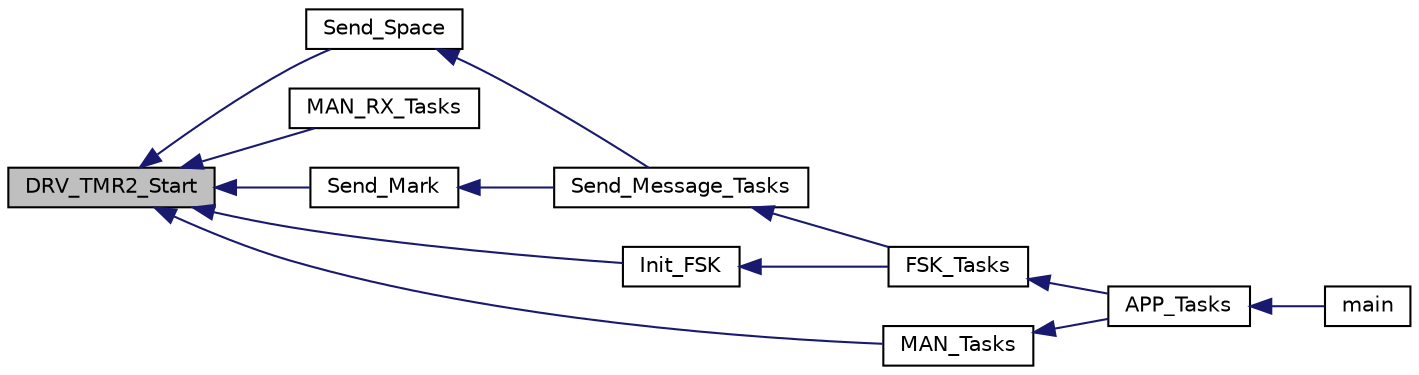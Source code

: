 digraph "DRV_TMR2_Start"
{
  edge [fontname="Helvetica",fontsize="10",labelfontname="Helvetica",labelfontsize="10"];
  node [fontname="Helvetica",fontsize="10",shape=record];
  rankdir="LR";
  Node397 [label="DRV_TMR2_Start",height=0.2,width=0.4,color="black", fillcolor="grey75", style="filled", fontcolor="black"];
  Node397 -> Node398 [dir="back",color="midnightblue",fontsize="10",style="solid",fontname="Helvetica"];
  Node398 [label="Init_FSK",height=0.2,width=0.4,color="black", fillcolor="white", style="filled",URL="$fsk_8c.html#abf81b4f4803cca658397c138bc6fe2d0"];
  Node398 -> Node399 [dir="back",color="midnightblue",fontsize="10",style="solid",fontname="Helvetica"];
  Node399 [label="FSK_Tasks",height=0.2,width=0.4,color="black", fillcolor="white", style="filled",URL="$inszt__timers_8c.html#a86e42784b2bc0d852d28898161103760"];
  Node399 -> Node400 [dir="back",color="midnightblue",fontsize="10",style="solid",fontname="Helvetica"];
  Node400 [label="APP_Tasks",height=0.2,width=0.4,color="black", fillcolor="white", style="filled",URL="$inszt__wl__sps_8c.html#a859aee46b660cfee47cfd45ce08f6862"];
  Node400 -> Node401 [dir="back",color="midnightblue",fontsize="10",style="solid",fontname="Helvetica"];
  Node401 [label="main",height=0.2,width=0.4,color="black", fillcolor="white", style="filled",URL="$main_8c.html#a840291bc02cba5474a4cb46a9b9566fe"];
  Node397 -> Node402 [dir="back",color="midnightblue",fontsize="10",style="solid",fontname="Helvetica"];
  Node402 [label="MAN_RX_Tasks",height=0.2,width=0.4,color="black", fillcolor="white", style="filled",URL="$man_8c.html#afe8669f869fe797af01b4f4793cb2669"];
  Node397 -> Node403 [dir="back",color="midnightblue",fontsize="10",style="solid",fontname="Helvetica"];
  Node403 [label="MAN_Tasks",height=0.2,width=0.4,color="black", fillcolor="white", style="filled",URL="$man_8c.html#aee1e768706fd21921cca7b874ff4f232"];
  Node403 -> Node400 [dir="back",color="midnightblue",fontsize="10",style="solid",fontname="Helvetica"];
  Node397 -> Node404 [dir="back",color="midnightblue",fontsize="10",style="solid",fontname="Helvetica"];
  Node404 [label="Send_Mark",height=0.2,width=0.4,color="black", fillcolor="white", style="filled",URL="$fsk_8c.html#af6df46cfba14cca3d40316ea7fd73864"];
  Node404 -> Node405 [dir="back",color="midnightblue",fontsize="10",style="solid",fontname="Helvetica"];
  Node405 [label="Send_Message_Tasks",height=0.2,width=0.4,color="black", fillcolor="white", style="filled",URL="$fsk_8c.html#a45a8cc3ff099bf7fc92d3f6328fc0177"];
  Node405 -> Node399 [dir="back",color="midnightblue",fontsize="10",style="solid",fontname="Helvetica"];
  Node397 -> Node406 [dir="back",color="midnightblue",fontsize="10",style="solid",fontname="Helvetica"];
  Node406 [label="Send_Space",height=0.2,width=0.4,color="black", fillcolor="white", style="filled",URL="$fsk_8c.html#ad64d2f0c440d4a040bc0efd2f44d24e4"];
  Node406 -> Node405 [dir="back",color="midnightblue",fontsize="10",style="solid",fontname="Helvetica"];
}
